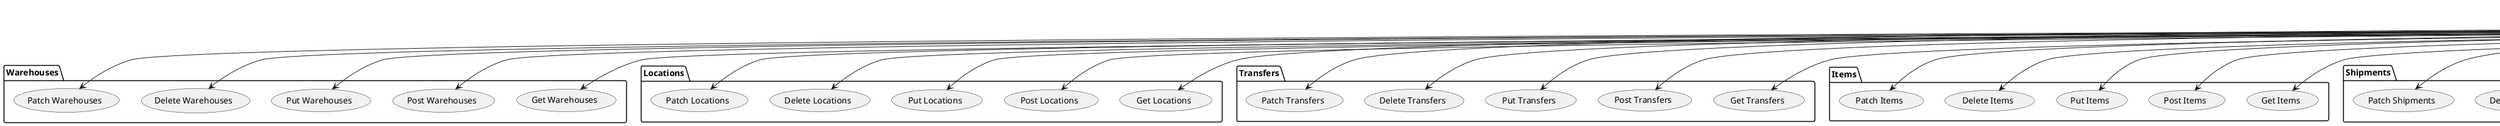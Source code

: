 @startuml
actor Admin as admin_key

package "Warehouses" {
  usecase "Get Warehouses" as UC_Warehouses_Get
  usecase "Post Warehouses" as UC_Warehouses_Post
  usecase "Put Warehouses" as UC_Warehouses_Put
  usecase "Delete Warehouses" as UC_Warehouses_Delete
  usecase "Patch Warehouses" as UC_Warehouses_Patch
}

package "Locations" {
  usecase "Get Locations" as UC_Locations_Get
  usecase "Post Locations" as UC_Locations_Post
  usecase "Put Locations" as UC_Locations_Put
  usecase "Delete Locations" as UC_Locations_Delete
  usecase "Patch Locations" as UC_Locations_Patch
}

package "Transfers" {
  usecase "Get Transfers" as UC_Transfers_Get
  usecase "Post Transfers" as UC_Transfers_Post
  usecase "Put Transfers" as UC_Transfers_Put
  usecase "Delete Transfers" as UC_Transfers_Delete
  usecase "Patch Transfers" as UC_Transfers_Patch
}

package "Items" {
  usecase "Get Items" as UC_Items_Get
  usecase "Post Items" as UC_Items_Post
  usecase "Put Items" as UC_Items_Put
  usecase "Delete Items" as UC_Items_Delete
  usecase "Patch Items" as UC_Items_Patch
}

package "Shipments" {
  usecase "Get Shipments" as UC_Shipments_Get
  usecase "Post Shipments" as UC_Shipments_Post
  usecase "Put Shipments" as UC_Shipments_Put
  usecase "Delete Shipments" as UC_Shipments_Delete
  usecase "Patch Shipments" as UC_Shipments_Patch
}

package "Inventories" {
  usecase "Get Inventories" as UC_Inventories_Get
  usecase "Post Inventories" as UC_Inventories_Post
  usecase "Put Inventories" as UC_Inventories_Put
  usecase "Delete Inventories" as UC_Inventories_Delete
  usecase "Patch Inventories" as UC_Inventories_Patch
}

package "Item Lines" {
  usecase "Get Item Lines" as UC_ItemLines_Get
  usecase "Post Item Lines" as UC_ItemLines_Post
  usecase "Put Item Lines" as UC_ItemLines_Put
  usecase "Delete Item Lines" as UC_ItemLines_Delete
  usecase "Patch Item Lines" as UC_ItemLines_Patch
}

package "Item Groups" {
  usecase "Get Item Groups" as UC_ItemGroups_Get
  usecase "Post Item Groups" as UC_ItemGroups_Post
  usecase "Put Item Groups" as UC_ItemGroups_Put
  usecase "Delete Item Groups" as UC_ItemGroups_Delete
  usecase "Patch Item Groups" as UC_ItemGroups_Patch
}

package "Item Types" {
  usecase "Get Item Types" as UC_ItemTypes_Get
  usecase "Post Item Types" as UC_ItemTypes_Post
  usecase "Put Item Types" as UC_ItemTypes_Put
  usecase "Delete Item Types" as UC_ItemTypes_Delete
  usecase "Patch Item Types" as UC_ItemTypes_Patch
}

package "Suppliers" {
  usecase "Get Suppliers" as UC_Suppliers_Get
  usecase "Post Suppliers" as UC_Suppliers_Post
  usecase "Put Suppliers" as UC_Suppliers_Put
  usecase "Delete Suppliers" as UC_Suppliers_Delete
  usecase "Patch Suppliers" as UC_Suppliers_Patch
}

package "Orders" {
  usecase "Get Orders" as UC_Orders_Get
  usecase "Post Orders" as UC_Orders_Post
  usecase "Put Orders" as UC_Orders_Put
  usecase "Delete Orders" as UC_Orders_Delete
  usecase "Patch Orders" as UC_Orders_Patch
}

package "Clients" {
  usecase "Get Clients" as UC_Clients_Get
  usecase "Post Clients" as UC_Clients_Post
  usecase "Put Clients" as UC_Clients_Put
  usecase "Delete Clients" as UC_Clients_Delete
  usecase "Patch Clients" as UC_Clients_Patch
}

admin_key --> UC_Warehouses_Get
admin_key --> UC_Warehouses_Post
admin_key --> UC_Warehouses_Put
admin_key --> UC_Warehouses_Delete
admin_key --> UC_Warehouses_Patch
admin_key --> UC_Locations_Get
admin_key --> UC_Locations_Post
admin_key --> UC_Locations_Put
admin_key --> UC_Locations_Delete
admin_key --> UC_Locations_Patch
admin_key --> UC_Transfers_Get
admin_key --> UC_Transfers_Post
admin_key --> UC_Transfers_Put
admin_key --> UC_Transfers_Delete
admin_key --> UC_Transfers_Patch
admin_key --> UC_Items_Get
admin_key --> UC_Items_Post
admin_key --> UC_Items_Put
admin_key --> UC_Items_Delete
admin_key --> UC_Items_Patch
admin_key --> UC_Shipments_Get
admin_key --> UC_Shipments_Post
admin_key --> UC_Shipments_Put
admin_key --> UC_Shipments_Delete
admin_key --> UC_Shipments_Patch
admin_key --> UC_Inventories_Get
admin_key --> UC_Inventories_Post
admin_key --> UC_Inventories_Put
admin_key --> UC_Inventories_Delete
admin_key --> UC_Inventories_Patch
admin_key --> UC_ItemLines_Get
admin_key --> UC_ItemLines_Post
admin_key --> UC_ItemLines_Put
admin_key --> UC_ItemLines_Delete
admin_key --> UC_ItemLines_Patch
admin_key --> UC_ItemGroups_Get
admin_key --> UC_ItemGroups_Post
admin_key --> UC_ItemGroups_Put
admin_key --> UC_ItemGroups_Delete
admin_key --> UC_ItemGroups_Patch
admin_key --> UC_ItemTypes_Get
admin_key --> UC_ItemTypes_Post
admin_key --> UC_ItemTypes_Put
admin_key --> UC_ItemTypes_Delete
admin_key --> UC_ItemTypes_Patch
admin_key --> UC_Suppliers_Get
admin_key --> UC_Suppliers_Post
admin_key --> UC_Suppliers_Put
admin_key --> UC_Suppliers_Delete
admin_key --> UC_Suppliers_Patch
admin_key --> UC_Orders_Get
admin_key --> UC_Orders_Post
admin_key --> UC_Orders_Put
admin_key --> UC_Orders_Delete
admin_key --> UC_Orders_Patch
admin_key --> UC_Clients_Get
admin_key --> UC_Clients_Post
admin_key --> UC_Clients_Put
admin_key --> UC_Clients_Delete
admin_key --> UC_Clients_Patch
@enduml
